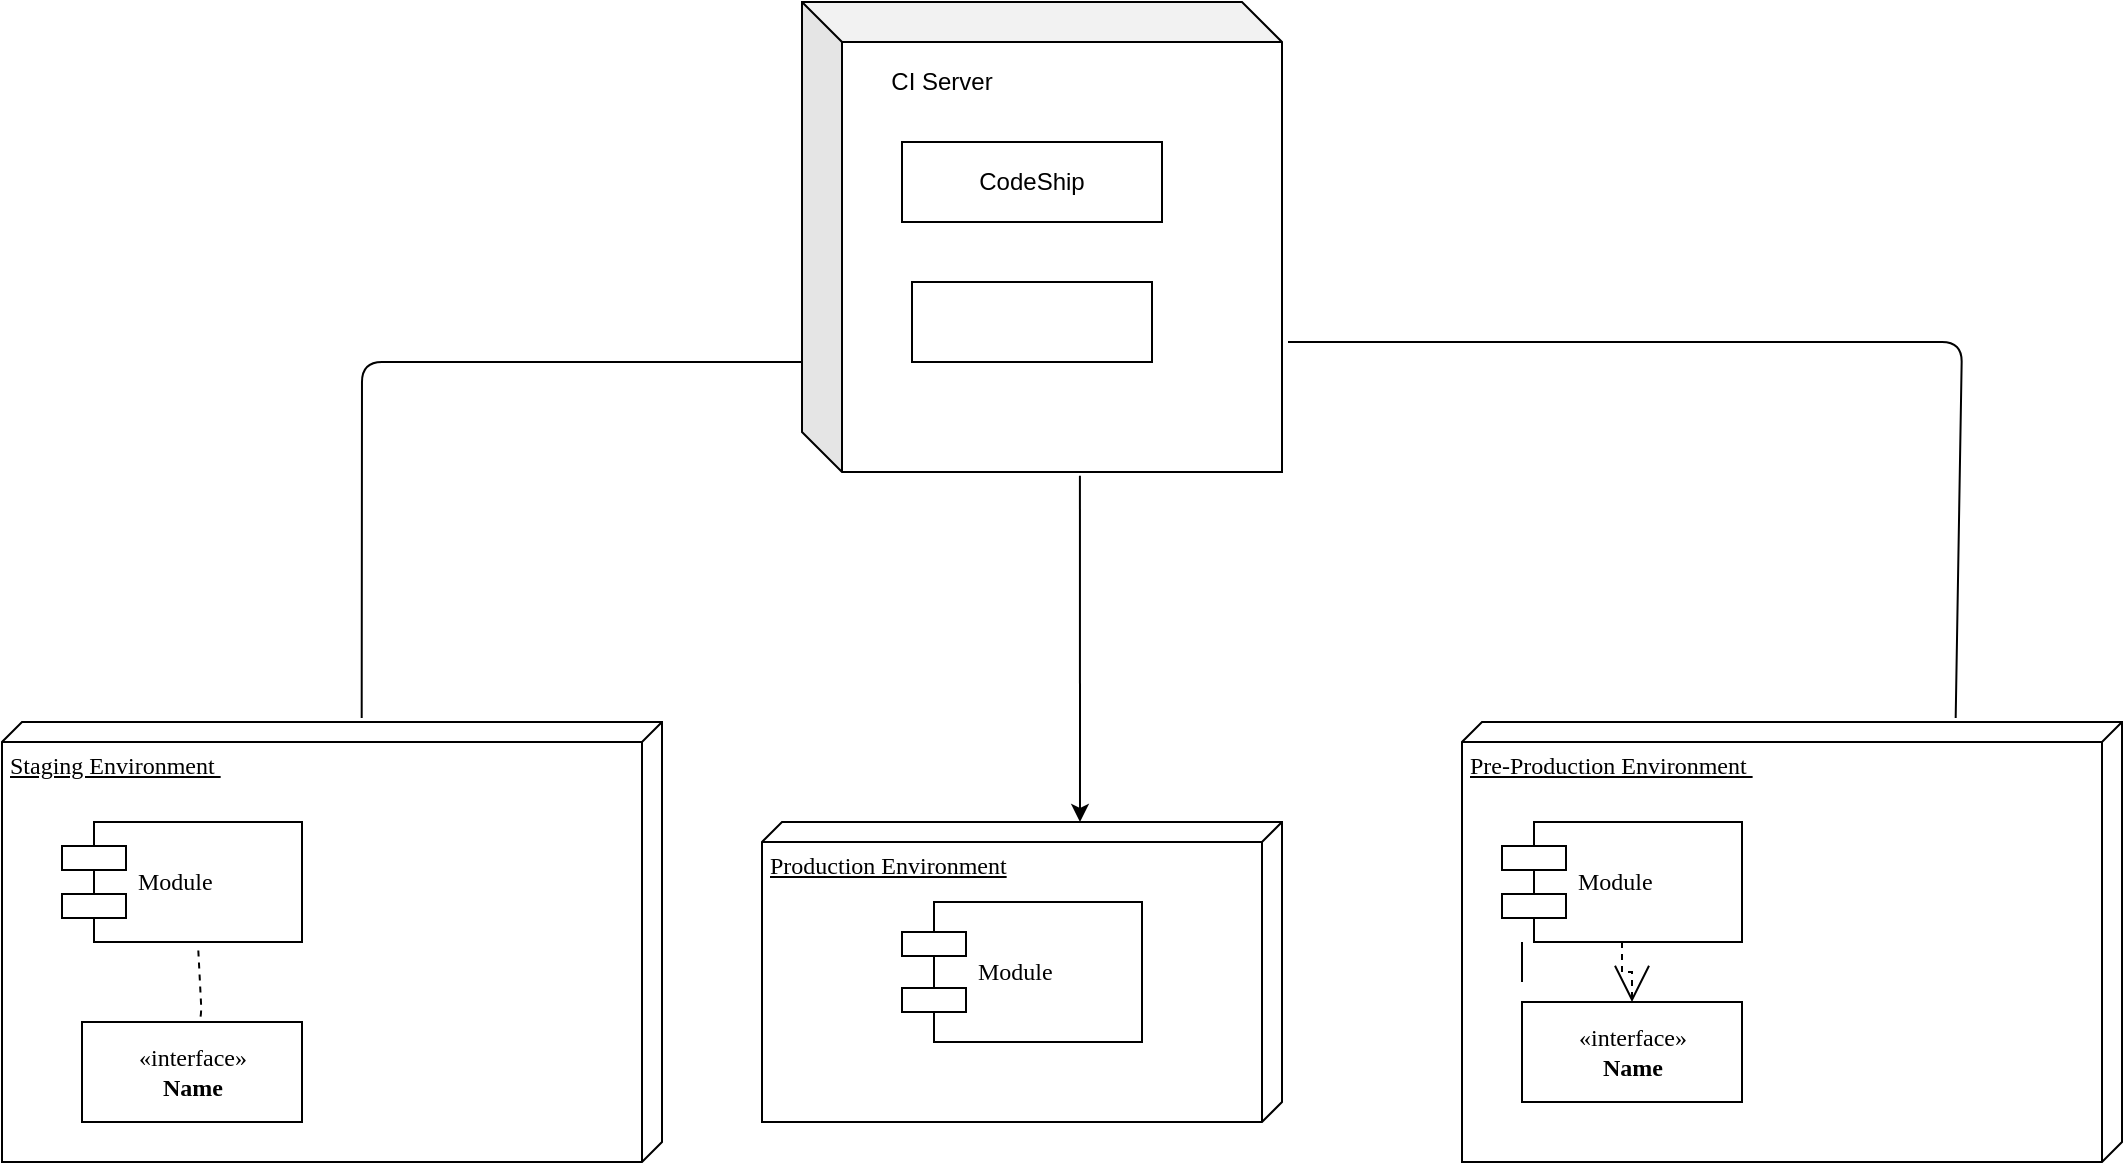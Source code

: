 <mxfile version="12.9.5" type="device"><diagram name="Page-1" id="5f0bae14-7c28-e335-631c-24af17079c00"><mxGraphModel dx="1666" dy="794" grid="1" gridSize="10" guides="1" tooltips="1" connect="1" arrows="1" fold="1" page="1" pageScale="1" pageWidth="1100" pageHeight="850" background="#ffffff" math="0" shadow="0"><root><mxCell id="0"/><mxCell id="1" parent="0"/><mxCell id="39150e848f15840c-1" value="Staging Environment&amp;nbsp;" style="verticalAlign=top;align=left;spacingTop=8;spacingLeft=2;spacingRight=12;shape=cube;size=10;direction=south;fontStyle=4;html=1;rounded=0;shadow=0;comic=0;labelBackgroundColor=none;strokeWidth=1;fontFamily=Verdana;fontSize=12" parent="1" vertex="1"><mxGeometry x="20" y="550" width="330" height="220" as="geometry"/></mxCell><mxCell id="39150e848f15840c-2" value="Pre-Production Environment&amp;nbsp;" style="verticalAlign=top;align=left;spacingTop=8;spacingLeft=2;spacingRight=12;shape=cube;size=10;direction=south;fontStyle=4;html=1;rounded=0;shadow=0;comic=0;labelBackgroundColor=none;strokeWidth=1;fontFamily=Verdana;fontSize=12" parent="1" vertex="1"><mxGeometry x="750" y="550" width="330" height="220" as="geometry"/></mxCell><mxCell id="39150e848f15840c-3" value="Production Environment" style="verticalAlign=top;align=left;spacingTop=8;spacingLeft=2;spacingRight=12;shape=cube;size=10;direction=south;fontStyle=4;html=1;rounded=0;shadow=0;comic=0;labelBackgroundColor=none;strokeWidth=1;fontFamily=Verdana;fontSize=12" parent="1" vertex="1"><mxGeometry x="400" y="600" width="260" height="150" as="geometry"/></mxCell><mxCell id="39150e848f15840c-4" value="&amp;laquo;interface&amp;raquo;&lt;br&gt;&lt;b&gt;Name&lt;/b&gt;" style="html=1;rounded=0;shadow=0;comic=0;labelBackgroundColor=none;strokeWidth=1;fontFamily=Verdana;fontSize=12;align=center;" parent="1" vertex="1"><mxGeometry x="60" y="700" width="110" height="50" as="geometry"/></mxCell><mxCell id="39150e848f15840c-5" value="Module" style="shape=component;align=left;spacingLeft=36;rounded=0;shadow=0;comic=0;labelBackgroundColor=none;strokeWidth=1;fontFamily=Verdana;fontSize=12;html=1;" parent="1" vertex="1"><mxGeometry x="50" y="600" width="120" height="60" as="geometry"/></mxCell><mxCell id="39150e848f15840c-7" value="Module" style="shape=component;align=left;spacingLeft=36;rounded=0;shadow=0;comic=0;labelBackgroundColor=none;strokeWidth=1;fontFamily=Verdana;fontSize=12;html=1;" parent="1" vertex="1"><mxGeometry x="770" y="600" width="120" height="60" as="geometry"/></mxCell><mxCell id="39150e848f15840c-8" value="&amp;laquo;interface&amp;raquo;&lt;br&gt;&lt;b&gt;Name&lt;/b&gt;" style="html=1;rounded=0;shadow=0;comic=0;labelBackgroundColor=none;strokeWidth=1;fontFamily=Verdana;fontSize=12;align=center;" parent="1" vertex="1"><mxGeometry x="780" y="690" width="110" height="50" as="geometry"/></mxCell><mxCell id="39150e848f15840c-10" value="Module" style="shape=component;align=left;spacingLeft=36;rounded=0;shadow=0;comic=0;labelBackgroundColor=none;strokeWidth=1;fontFamily=Verdana;fontSize=12;html=1;" parent="1" vertex="1"><mxGeometry x="470" y="640" width="120" height="70" as="geometry"/></mxCell><mxCell id="39150e848f15840c-13" style="edgeStyle=elbowEdgeStyle;rounded=0;html=1;labelBackgroundColor=none;startArrow=none;startFill=0;startSize=8;endArrow=none;endFill=0;endSize=16;fontFamily=Verdana;fontSize=12;" parent="1" target="39150e848f15840c-7" edge="1"><mxGeometry relative="1" as="geometry"><mxPoint x="780" y="680" as="sourcePoint"/></mxGeometry></mxCell><mxCell id="39150e848f15840c-16" style="edgeStyle=orthogonalEdgeStyle;rounded=0;html=1;dashed=1;labelBackgroundColor=none;startArrow=none;startFill=0;startSize=8;endArrow=open;endFill=0;endSize=16;fontFamily=Verdana;fontSize=12;" parent="1" source="39150e848f15840c-7" target="39150e848f15840c-8" edge="1"><mxGeometry relative="1" as="geometry"/></mxCell><mxCell id="RfoaItVBAeAovqCxcgWn-5" value="" style="shape=cube;whiteSpace=wrap;html=1;boundedLbl=1;backgroundOutline=1;darkOpacity=0.05;darkOpacity2=0.1;" vertex="1" parent="1"><mxGeometry x="420" y="190" width="240" height="235" as="geometry"/></mxCell><mxCell id="RfoaItVBAeAovqCxcgWn-10" value="" style="endArrow=none;html=1;entryX=-0.009;entryY=0.252;entryDx=0;entryDy=0;entryPerimeter=0;" edge="1" parent="1" target="39150e848f15840c-2"><mxGeometry width="50" height="50" relative="1" as="geometry"><mxPoint x="663" y="360" as="sourcePoint"/><mxPoint x="1090" y="400" as="targetPoint"/><Array as="points"><mxPoint x="1000" y="360"/></Array></mxGeometry></mxCell><mxCell id="RfoaItVBAeAovqCxcgWn-11" value="" style="endArrow=classic;html=1;exitX=0.579;exitY=1.008;exitDx=0;exitDy=0;exitPerimeter=0;" edge="1" parent="1" source="RfoaItVBAeAovqCxcgWn-5"><mxGeometry width="50" height="50" relative="1" as="geometry"><mxPoint x="360" y="430" as="sourcePoint"/><mxPoint x="559" y="600" as="targetPoint"/></mxGeometry></mxCell><mxCell id="RfoaItVBAeAovqCxcgWn-12" value="" style="endArrow=none;html=1;exitX=-0.009;exitY=0.455;exitDx=0;exitDy=0;exitPerimeter=0;" edge="1" parent="1" source="39150e848f15840c-1"><mxGeometry width="50" height="50" relative="1" as="geometry"><mxPoint x="190" y="370" as="sourcePoint"/><mxPoint x="420" y="370" as="targetPoint"/><Array as="points"><mxPoint x="200" y="370"/></Array></mxGeometry></mxCell><mxCell id="RfoaItVBAeAovqCxcgWn-13" value="CodeShip" style="rounded=0;whiteSpace=wrap;html=1;" vertex="1" parent="1"><mxGeometry x="470" y="260" width="130" height="40" as="geometry"/></mxCell><mxCell id="RfoaItVBAeAovqCxcgWn-14" value="CI Server&lt;br&gt;" style="text;html=1;strokeColor=none;fillColor=none;align=center;verticalAlign=middle;whiteSpace=wrap;rounded=0;" vertex="1" parent="1"><mxGeometry x="450" y="220" width="80" height="20" as="geometry"/></mxCell><mxCell id="RfoaItVBAeAovqCxcgWn-15" value="" style="rounded=0;whiteSpace=wrap;html=1;" vertex="1" parent="1"><mxGeometry x="475" y="330" width="120" height="40" as="geometry"/></mxCell><mxCell id="RfoaItVBAeAovqCxcgWn-16" value="" style="endArrow=none;dashed=1;html=1;fontFamily=Helvetica;fontSize=11;fontColor=#000000;align=center;strokeColor=#000000;exitX=0.5;exitY=0;exitDx=0;exitDy=0;entryX=0.567;entryY=1.033;entryDx=0;entryDy=0;entryPerimeter=0;" edge="1" parent="1" source="39150e848f15840c-4" target="39150e848f15840c-5"><mxGeometry width="50" height="50" relative="1" as="geometry"><mxPoint x="110" y="710" as="sourcePoint"/><mxPoint x="160" y="660" as="targetPoint"/><Array as="points"><mxPoint x="120" y="700"/></Array></mxGeometry></mxCell></root></mxGraphModel></diagram></mxfile>
